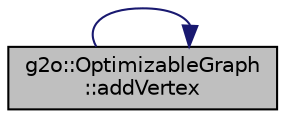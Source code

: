 digraph "g2o::OptimizableGraph::addVertex"
{
  edge [fontname="Helvetica",fontsize="10",labelfontname="Helvetica",labelfontsize="10"];
  node [fontname="Helvetica",fontsize="10",shape=record];
  rankdir="LR";
  Node39 [label="g2o::OptimizableGraph\l::addVertex",height=0.2,width=0.4,color="black", fillcolor="grey75", style="filled", fontcolor="black"];
  Node39 -> Node39 [color="midnightblue",fontsize="10",style="solid"];
}
